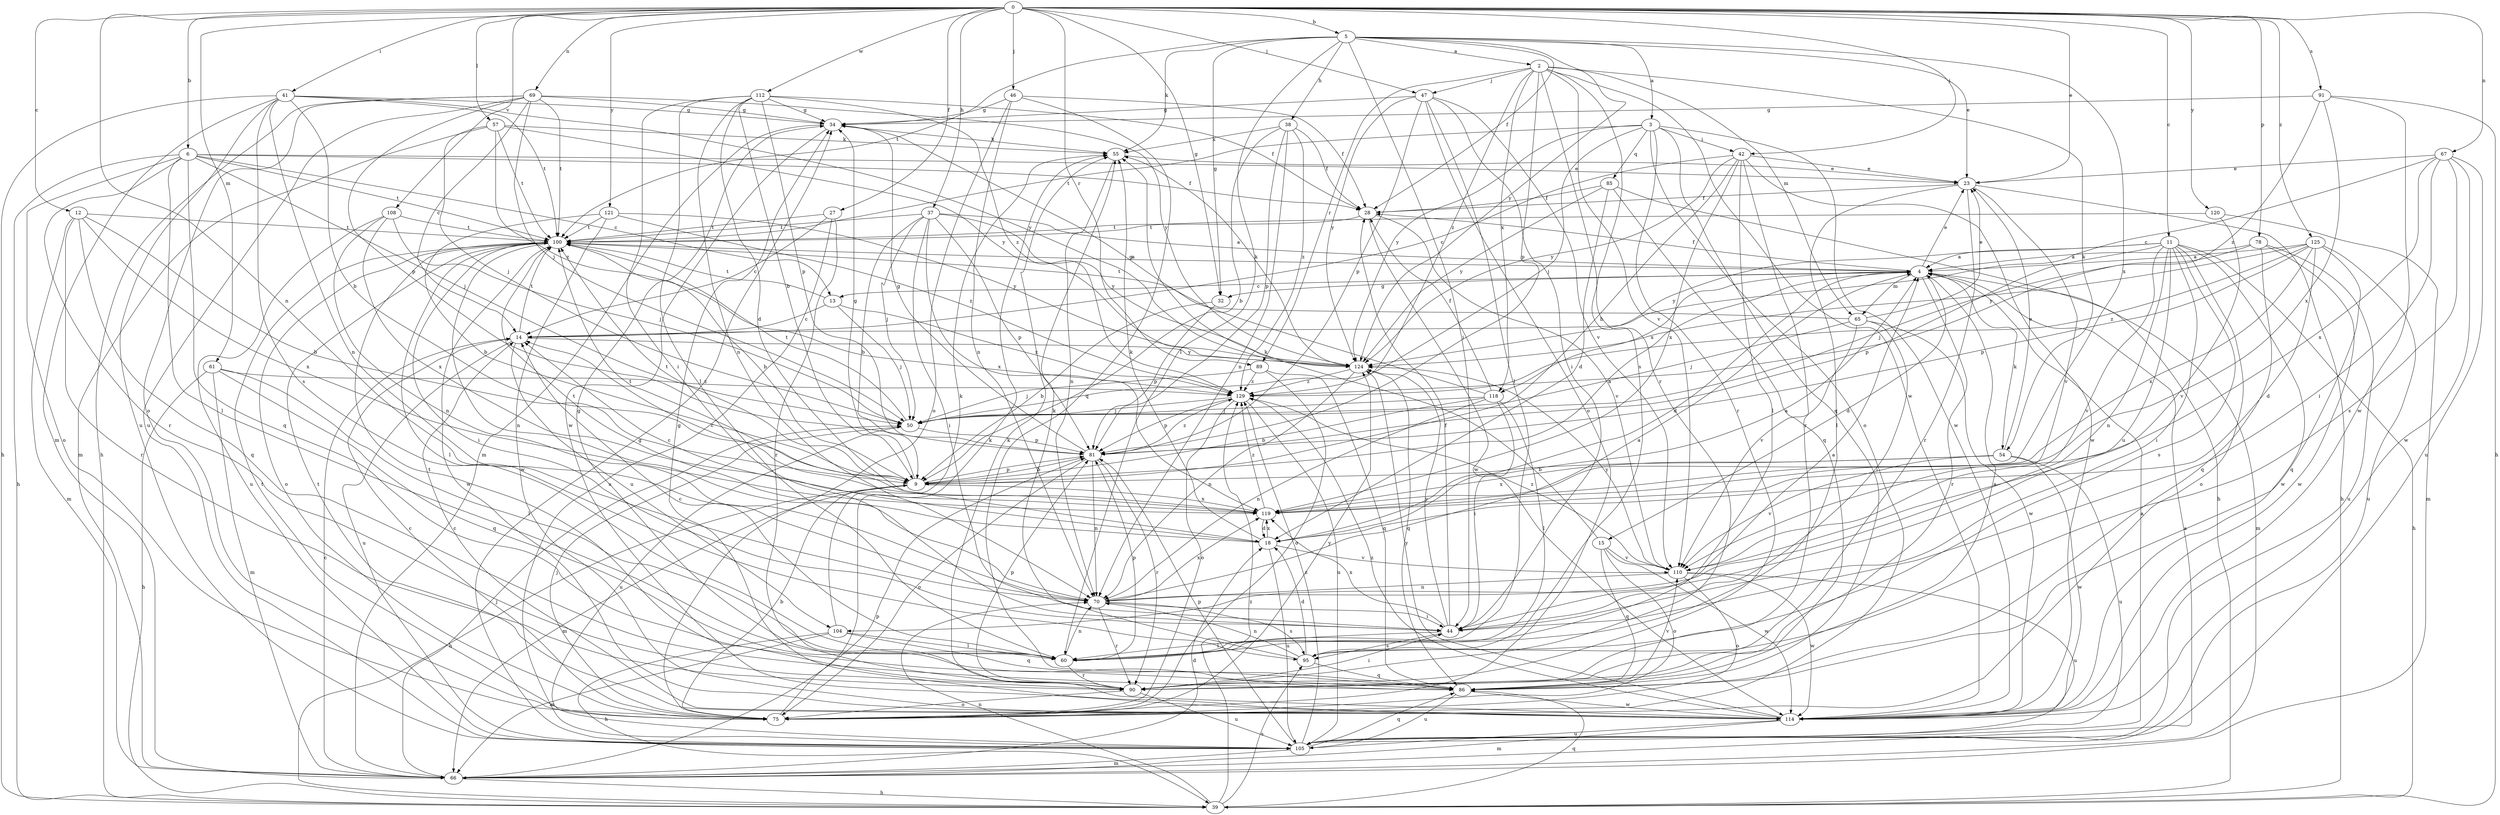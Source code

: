 strict digraph  {
0;
2;
3;
4;
5;
6;
9;
11;
12;
13;
14;
15;
18;
23;
27;
28;
32;
34;
37;
38;
39;
41;
42;
44;
46;
47;
50;
54;
55;
57;
60;
61;
65;
66;
67;
69;
70;
75;
78;
81;
85;
86;
89;
90;
91;
95;
100;
104;
105;
108;
110;
112;
114;
118;
119;
120;
121;
124;
125;
129;
0 -> 5  [label=b];
0 -> 6  [label=b];
0 -> 11  [label=c];
0 -> 12  [label=c];
0 -> 23  [label=e];
0 -> 27  [label=f];
0 -> 32  [label=g];
0 -> 37  [label=h];
0 -> 41  [label=i];
0 -> 42  [label=i];
0 -> 46  [label=j];
0 -> 47  [label=j];
0 -> 57  [label=l];
0 -> 61  [label=m];
0 -> 67  [label=n];
0 -> 69  [label=n];
0 -> 70  [label=n];
0 -> 78  [label=p];
0 -> 89  [label=r];
0 -> 91  [label=s];
0 -> 108  [label=v];
0 -> 112  [label=w];
0 -> 120  [label=y];
0 -> 121  [label=y];
0 -> 125  [label=z];
2 -> 47  [label=j];
2 -> 54  [label=k];
2 -> 65  [label=m];
2 -> 81  [label=p];
2 -> 89  [label=r];
2 -> 90  [label=r];
2 -> 95  [label=s];
2 -> 110  [label=v];
2 -> 114  [label=w];
2 -> 118  [label=x];
2 -> 129  [label=z];
3 -> 42  [label=i];
3 -> 50  [label=j];
3 -> 75  [label=o];
3 -> 85  [label=q];
3 -> 86  [label=q];
3 -> 90  [label=r];
3 -> 100  [label=t];
3 -> 114  [label=w];
3 -> 124  [label=y];
4 -> 13  [label=c];
4 -> 15  [label=d];
4 -> 18  [label=d];
4 -> 23  [label=e];
4 -> 28  [label=f];
4 -> 32  [label=g];
4 -> 54  [label=k];
4 -> 65  [label=m];
4 -> 66  [label=m];
4 -> 90  [label=r];
4 -> 118  [label=x];
5 -> 2  [label=a];
5 -> 3  [label=a];
5 -> 23  [label=e];
5 -> 28  [label=f];
5 -> 32  [label=g];
5 -> 38  [label=h];
5 -> 44  [label=i];
5 -> 55  [label=k];
5 -> 60  [label=l];
5 -> 100  [label=t];
5 -> 119  [label=x];
5 -> 124  [label=y];
6 -> 13  [label=c];
6 -> 23  [label=e];
6 -> 28  [label=f];
6 -> 39  [label=h];
6 -> 50  [label=j];
6 -> 60  [label=l];
6 -> 75  [label=o];
6 -> 86  [label=q];
6 -> 90  [label=r];
6 -> 100  [label=t];
9 -> 4  [label=a];
9 -> 34  [label=g];
9 -> 39  [label=h];
9 -> 66  [label=m];
9 -> 81  [label=p];
9 -> 100  [label=t];
9 -> 119  [label=x];
11 -> 4  [label=a];
11 -> 39  [label=h];
11 -> 44  [label=i];
11 -> 70  [label=n];
11 -> 75  [label=o];
11 -> 81  [label=p];
11 -> 95  [label=s];
11 -> 104  [label=u];
11 -> 110  [label=v];
11 -> 114  [label=w];
11 -> 124  [label=y];
12 -> 9  [label=b];
12 -> 66  [label=m];
12 -> 86  [label=q];
12 -> 90  [label=r];
12 -> 100  [label=t];
12 -> 119  [label=x];
13 -> 14  [label=c];
13 -> 50  [label=j];
13 -> 100  [label=t];
13 -> 129  [label=z];
14 -> 100  [label=t];
14 -> 104  [label=u];
14 -> 105  [label=u];
14 -> 124  [label=y];
15 -> 55  [label=k];
15 -> 75  [label=o];
15 -> 86  [label=q];
15 -> 110  [label=v];
15 -> 114  [label=w];
18 -> 4  [label=a];
18 -> 14  [label=c];
18 -> 55  [label=k];
18 -> 100  [label=t];
18 -> 105  [label=u];
18 -> 110  [label=v];
18 -> 119  [label=x];
23 -> 28  [label=f];
23 -> 39  [label=h];
23 -> 60  [label=l];
23 -> 90  [label=r];
23 -> 110  [label=v];
27 -> 14  [label=c];
27 -> 90  [label=r];
27 -> 100  [label=t];
27 -> 105  [label=u];
28 -> 100  [label=t];
28 -> 110  [label=v];
28 -> 114  [label=w];
32 -> 9  [label=b];
32 -> 81  [label=p];
34 -> 55  [label=k];
34 -> 66  [label=m];
34 -> 114  [label=w];
37 -> 4  [label=a];
37 -> 9  [label=b];
37 -> 44  [label=i];
37 -> 50  [label=j];
37 -> 81  [label=p];
37 -> 100  [label=t];
37 -> 119  [label=x];
37 -> 124  [label=y];
38 -> 9  [label=b];
38 -> 28  [label=f];
38 -> 55  [label=k];
38 -> 70  [label=n];
38 -> 81  [label=p];
38 -> 129  [label=z];
39 -> 70  [label=n];
39 -> 86  [label=q];
39 -> 95  [label=s];
39 -> 129  [label=z];
41 -> 9  [label=b];
41 -> 34  [label=g];
41 -> 39  [label=h];
41 -> 66  [label=m];
41 -> 70  [label=n];
41 -> 95  [label=s];
41 -> 100  [label=t];
41 -> 105  [label=u];
41 -> 124  [label=y];
42 -> 9  [label=b];
42 -> 14  [label=c];
42 -> 23  [label=e];
42 -> 60  [label=l];
42 -> 90  [label=r];
42 -> 114  [label=w];
42 -> 119  [label=x];
42 -> 124  [label=y];
44 -> 4  [label=a];
44 -> 28  [label=f];
44 -> 60  [label=l];
44 -> 95  [label=s];
44 -> 119  [label=x];
44 -> 124  [label=y];
46 -> 28  [label=f];
46 -> 34  [label=g];
46 -> 70  [label=n];
46 -> 75  [label=o];
46 -> 86  [label=q];
47 -> 34  [label=g];
47 -> 44  [label=i];
47 -> 60  [label=l];
47 -> 75  [label=o];
47 -> 81  [label=p];
47 -> 110  [label=v];
47 -> 124  [label=y];
50 -> 81  [label=p];
50 -> 100  [label=t];
50 -> 105  [label=u];
54 -> 9  [label=b];
54 -> 23  [label=e];
54 -> 105  [label=u];
54 -> 110  [label=v];
54 -> 114  [label=w];
54 -> 119  [label=x];
55 -> 23  [label=e];
55 -> 70  [label=n];
57 -> 50  [label=j];
57 -> 55  [label=k];
57 -> 66  [label=m];
57 -> 100  [label=t];
57 -> 124  [label=y];
57 -> 129  [label=z];
60 -> 14  [label=c];
60 -> 70  [label=n];
60 -> 81  [label=p];
60 -> 90  [label=r];
61 -> 39  [label=h];
61 -> 60  [label=l];
61 -> 66  [label=m];
61 -> 86  [label=q];
61 -> 129  [label=z];
65 -> 23  [label=e];
65 -> 44  [label=i];
65 -> 50  [label=j];
65 -> 100  [label=t];
65 -> 110  [label=v];
65 -> 114  [label=w];
66 -> 4  [label=a];
66 -> 14  [label=c];
66 -> 18  [label=d];
66 -> 39  [label=h];
66 -> 50  [label=j];
66 -> 81  [label=p];
67 -> 14  [label=c];
67 -> 23  [label=e];
67 -> 44  [label=i];
67 -> 95  [label=s];
67 -> 105  [label=u];
67 -> 114  [label=w];
67 -> 119  [label=x];
69 -> 14  [label=c];
69 -> 34  [label=g];
69 -> 39  [label=h];
69 -> 50  [label=j];
69 -> 75  [label=o];
69 -> 81  [label=p];
69 -> 100  [label=t];
69 -> 105  [label=u];
69 -> 124  [label=y];
70 -> 4  [label=a];
70 -> 44  [label=i];
70 -> 90  [label=r];
70 -> 95  [label=s];
70 -> 119  [label=x];
75 -> 9  [label=b];
75 -> 14  [label=c];
75 -> 50  [label=j];
75 -> 55  [label=k];
75 -> 100  [label=t];
75 -> 124  [label=y];
78 -> 4  [label=a];
78 -> 50  [label=j];
78 -> 86  [label=q];
78 -> 105  [label=u];
78 -> 114  [label=w];
81 -> 9  [label=b];
81 -> 34  [label=g];
81 -> 70  [label=n];
81 -> 75  [label=o];
81 -> 90  [label=r];
81 -> 129  [label=z];
85 -> 18  [label=d];
85 -> 28  [label=f];
85 -> 39  [label=h];
85 -> 86  [label=q];
85 -> 124  [label=y];
86 -> 105  [label=u];
86 -> 110  [label=v];
86 -> 114  [label=w];
89 -> 50  [label=j];
89 -> 75  [label=o];
89 -> 86  [label=q];
89 -> 129  [label=z];
90 -> 4  [label=a];
90 -> 34  [label=g];
90 -> 44  [label=i];
90 -> 75  [label=o];
90 -> 81  [label=p];
90 -> 100  [label=t];
90 -> 105  [label=u];
91 -> 34  [label=g];
91 -> 39  [label=h];
91 -> 114  [label=w];
91 -> 119  [label=x];
91 -> 129  [label=z];
95 -> 18  [label=d];
95 -> 55  [label=k];
95 -> 70  [label=n];
95 -> 86  [label=q];
100 -> 4  [label=a];
100 -> 9  [label=b];
100 -> 44  [label=i];
100 -> 60  [label=l];
100 -> 70  [label=n];
100 -> 75  [label=o];
100 -> 114  [label=w];
104 -> 39  [label=h];
104 -> 55  [label=k];
104 -> 60  [label=l];
104 -> 66  [label=m];
104 -> 86  [label=q];
105 -> 4  [label=a];
105 -> 34  [label=g];
105 -> 66  [label=m];
105 -> 81  [label=p];
105 -> 86  [label=q];
105 -> 129  [label=z];
108 -> 50  [label=j];
108 -> 70  [label=n];
108 -> 100  [label=t];
108 -> 105  [label=u];
108 -> 119  [label=x];
110 -> 70  [label=n];
110 -> 75  [label=o];
110 -> 105  [label=u];
110 -> 114  [label=w];
110 -> 124  [label=y];
110 -> 129  [label=z];
112 -> 9  [label=b];
112 -> 18  [label=d];
112 -> 28  [label=f];
112 -> 34  [label=g];
112 -> 44  [label=i];
112 -> 60  [label=l];
112 -> 70  [label=n];
112 -> 81  [label=p];
112 -> 129  [label=z];
114 -> 14  [label=c];
114 -> 34  [label=g];
114 -> 55  [label=k];
114 -> 66  [label=m];
114 -> 100  [label=t];
114 -> 105  [label=u];
114 -> 124  [label=y];
114 -> 129  [label=z];
118 -> 9  [label=b];
118 -> 28  [label=f];
118 -> 34  [label=g];
118 -> 44  [label=i];
118 -> 50  [label=j];
118 -> 60  [label=l];
118 -> 70  [label=n];
119 -> 14  [label=c];
119 -> 18  [label=d];
119 -> 100  [label=t];
119 -> 129  [label=z];
120 -> 66  [label=m];
120 -> 100  [label=t];
120 -> 110  [label=v];
121 -> 9  [label=b];
121 -> 100  [label=t];
121 -> 114  [label=w];
121 -> 124  [label=y];
121 -> 129  [label=z];
124 -> 55  [label=k];
124 -> 70  [label=n];
124 -> 86  [label=q];
124 -> 129  [label=z];
125 -> 4  [label=a];
125 -> 18  [label=d];
125 -> 81  [label=p];
125 -> 86  [label=q];
125 -> 105  [label=u];
125 -> 119  [label=x];
125 -> 124  [label=y];
125 -> 129  [label=z];
129 -> 50  [label=j];
129 -> 75  [label=o];
129 -> 81  [label=p];
129 -> 105  [label=u];
}
